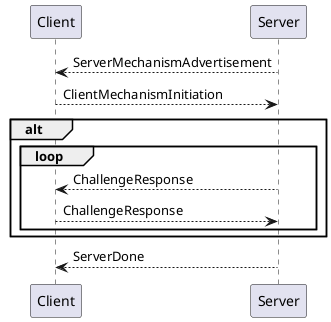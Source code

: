 @startuml handshake

participant Client as c
participant Server as s


c <-- s : ServerMechanismAdvertisement

c --> s : ClientMechanismInitiation

alt
loop
c <-- s : ChallengeResponse

c --> s : ChallengeResponse
end
end 

c <-- s: ServerDone


@enduml